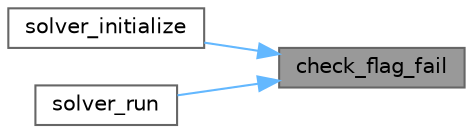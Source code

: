 digraph "check_flag_fail"
{
 // LATEX_PDF_SIZE
  bgcolor="transparent";
  edge [fontname=Helvetica,fontsize=10,labelfontname=Helvetica,labelfontsize=10];
  node [fontname=Helvetica,fontsize=10,shape=box,height=0.2,width=0.4];
  rankdir="RL";
  Node1 [label="check_flag_fail",height=0.2,width=0.4,color="gray40", fillcolor="grey60", style="filled", fontcolor="black",tooltip="Check the return value of a SUNDIALS function and exit on failure."];
  Node1 -> Node2 [dir="back",color="steelblue1",style="solid"];
  Node2 [label="solver_initialize",height=0.2,width=0.4,color="grey40", fillcolor="white", style="filled",URL="$camp__solver_8c.html#a599ffdef916b139a1690bfd41aa386b6",tooltip="Solver initialization."];
  Node1 -> Node3 [dir="back",color="steelblue1",style="solid"];
  Node3 [label="solver_run",height=0.2,width=0.4,color="grey40", fillcolor="white", style="filled",URL="$camp__solver_8c.html#afc5ec8680b419e7ab49530d53a76cee4",tooltip="Solve for a given timestep."];
}
